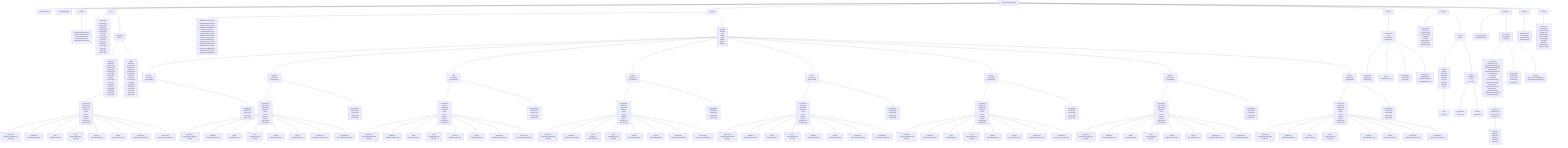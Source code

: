 flowchart TB
    Root["PHP Generic Database"]
    Root --- Connection["Connection.php"]
    Root --- QueryBuilder["QueryBuilder.php"]
    Root --- Abstract["Abstract/"]
    Root --- Core["Core/"]
    Root --- Engine["Engine/"]
    Root --- Generic["Generic/"]
    Root --- Helpers["Helpers/"]
    Root --- Interfaces["Interfaces/"]
    Root --- Modules["Modules/"]
    Root --- Shared["Shared/"]

    Abstract --- AbstractFiles["
        AbstractArguments.php
        AbstractAttributes.php
        AbstractFetch.php
        AbstractOptions.php
        AbstractStatements.php
    "]
    Core --- CoreFiles["
        Build.php
        Column.php
        Condition.php
        Entity.php
        Grouping.php
        Having.php
        Insert.php
        Join.php
        Junction.php
        Limit.php
        Query.php
        Select.php
        Sorting.php
        Table.php
        Types.php
        Where.php
    "]
    Core --- CoreDir["
        Emulated/
        Native/
    "]

    CoreDir --- CoreEmulated["Emulated:
        Build.php
        Column.php
        Condition.php
        Entity.php
        Grouping.php
        Having.php
        Insert.php
        Join.php
        Junction.php
        Limit.php
        Query.php
        Select.php
        Sorting.php
        Table.php
        Types.php
        Where.php
    "]

    CoreDir --- CoreNative["Native:
        Build.php
        Column.php
        Condition.php
        Entity.php
        Grouping.php
        Having.php
        Insert.php
        Join.php
        Junction.php
        Limit.php
        Query.php
        Select.php
        Sorting.php
        Table.php
        Types.php
        Where.php
    "]
    Engine --- EngineFiles["
        FirebirdConnection.php
        FirebirdQueryBuilder.php
        MySQLiConnection.php
        MySQLiQueryBuilder.php
        OCIConnection.php
        OCIQueryBuilder.php
        ODBCConnection.php
        ODBCQueryBuilder.php
        PDOConnection.php
        PDOQueryBuilder.php
        PgSQLConnection.php
        PgSQLQueryBuilder.php
        SQLSrvConnection.php
        SQLSrvQueryBuilder.php
        SQLiteConnection.php
        SQLiteQueryBuilder.php
    "]
    Engine --- EngineDir["
        Firebird/
        MySQLi/
        OCI/
        ODBC/
        PDO/
        PgSQL/
        SQLSrv/
        SQLite/
    "]

    EngineDir --- EngineFirebird["Firebird:
        Connection/
        QueryBuilder/
    "]

    EngineFirebird --- EngineFirebird_Connection["Connection:
        Firebird.php
        Arguments/
        Attributes/
        DSN/
        Fetch/
        Options/
        Report/
        Statements/
        Transactions/
    "]

    EngineFirebird_Connection --- EngineFirebird_Connection_Arguments["Arguments:
        ArgumentsHandler.php
        Strategy/
    "]

    EngineFirebird_Connection --- EngineFirebird_Connection_Attributes["Attributes:
        AttributesHandler.php
    "]

    EngineFirebird_Connection --- EngineFirebird_Connection_DSN["DSN:
        DSNHandler.php
    "]

    EngineFirebird_Connection --- EngineFirebird_Connection_Fetch["Fetch:
        FetchHandler.php
        Strategy/
    "]

    EngineFirebird_Connection --- EngineFirebird_Connection_Options["Options:
        OptionsHandler.php
    "]

    EngineFirebird_Connection --- EngineFirebird_Connection_Report["Report:
        ReportHandler.php
    "]

    EngineFirebird_Connection --- EngineFirebird_Connection_Statements["Statements:
        StatementsHandler.php
    "]

    EngineFirebird_Connection --- EngineFirebird_Connection_Transactions["Transactions:
        TransactionsHandler.php
    "]

    EngineFirebird --- EngineFirebird_QueryBuilder["QueryBuilder:
        Builder.php
        Clause.php
        Criteria.php
        Regex.php
    "]

    EngineDir --- EngineMySQLi["MySQLi:
        Connection/
        QueryBuilder/
    "]

    EngineMySQLi --- EngineMySQLi_Connection["Connection:
        MySQL.php
        Arguments/
        Attributes/
        DSN/
        Fetch/
        Options/
        Report/
        Statements/
        Transactions/
    "]

    EngineMySQLi_Connection --- EngineMySQLi_Connection_Arguments["Arguments:
        ArgumentsHandler.php
        Strategy/
    "]

    EngineMySQLi_Connection --- EngineMySQLi_Connection_Attributes["Attributes:
        AttributesHandler.php
    "]

    EngineMySQLi_Connection --- EngineMySQLi_Connection_DSN["DSN:
        DSNHandler.php
    "]

    EngineMySQLi_Connection --- EngineMySQLi_Connection_Fetch["Fetch:
        FetchHandler.php
        Strategy/
    "]

    EngineMySQLi_Connection --- EngineMySQLi_Connection_Options["Options:
        OptionsHandler.php
    "]

    EngineMySQLi_Connection --- EngineMySQLi_Connection_Report["Report:
        ReportHandler.php
    "]

    EngineMySQLi_Connection --- EngineMySQLi_Connection_Statements["Statements:
        StatementsHandler.php
    "]

    EngineMySQLi_Connection --- EngineMySQLi_Connection_Transactions["Transactions:
        TransactionsHandler.php
    "]

    EngineMySQLi --- EngineMySQLi_QueryBuilder["QueryBuilder:
        Builder.php
        Clause.php
        Criteria.php
        Regex.php
    "]

    EngineDir --- EngineOCI["OCI:
        Connection/
        QueryBuilder/
    "]

    EngineOCI --- EngineOCI_Connection["Connection:
        OCI.php
        Arguments/
        Attributes/
        DSN/
        Fetch/
        Options/
        Report/
        Statements/
        Transactions/
    "]

    EngineOCI_Connection --- EngineOCI_Connection_Arguments["Arguments:
        ArgumentsHandler.php
        Strategy/
    "]

    EngineOCI_Connection --- EngineOCI_Connection_Attributes["Attributes:
        AttributesHandler.php
    "]

    EngineOCI_Connection --- EngineOCI_Connection_DSN["DSN:
        DSNHandler.php
    "]

    EngineOCI_Connection --- EngineOCI_Connection_Fetch["Fetch:
        FetchHandler.php
        Strategy/
    "]

    EngineOCI_Connection --- EngineOCI_Connection_Options["Options:
        OptionsHandler.php
    "]

    EngineOCI_Connection --- EngineOCI_Connection_Report["Report:
        ReportHandler.php
    "]

    EngineOCI_Connection --- EngineOCI_Connection_Statements["Statements:
        StatementsHandler.php
    "]

    EngineOCI_Connection --- EngineOCI_Connection_Transactions["Transactions:
        TransactionsHandler.php
    "]

    EngineOCI --- EngineOCI_QueryBuilder["QueryBuilder:
        Builder.php
        Clause.php
        Criteria.php
        Regex.php
    "]

    EngineDir --- EngineODBC["ODBC:
        Connection/
        QueryBuilder/
    "]

    EngineODBC --- EngineODBC_Connection["Connection:
        ODBC.php
        Arguments/
        Attributes/
        DSN/
        Fetch/
        Options/
        Report/
        Statements/
        Transactions/
    "]

    EngineODBC_Connection --- EngineODBC_Connection_Arguments["Arguments:
        ArgumentsHandler.php
        Strategy/
    "]

    EngineODBC_Connection --- EngineODBC_Connection_Attributes["Attributes:
        AttributesHandler.php
    "]

    EngineODBC_Connection --- EngineODBC_Connection_DSN["DSN:
        DSN.json
        DSNHandler.php
    "]

    EngineODBC_Connection --- EngineODBC_Connection_Fetch["Fetch:
        FetchHandler.php
        Strategy/
    "]

    EngineODBC_Connection --- EngineODBC_Connection_Options["Options:
        OptionsHandler.php
    "]

    EngineODBC_Connection --- EngineODBC_Connection_Report["Report:
        ReportHandler.php
    "]

    EngineODBC_Connection --- EngineODBC_Connection_Statements["Statements:
        StatementsHandler.php
    "]

    EngineODBC_Connection --- EngineODBC_Connection_Transactions["Transactions:
        TransactionsHandler.php
    "]

    EngineODBC --- EngineODBC_QueryBuilder["QueryBuilder:
        Builder.php
        Clause.php
        Criteria.php
        Regex.php
    "]

    EngineDir --- EnginePDO["PDO:
        Connection/
        QueryBuilder/
    "]

    EnginePDO --- EnginePDO_Connection["Connection:
        XPDO.php
        Arguments/
        Attributes/
        DSN/
        Fetch/
        Options/
        Report/
        Statements/
        Transactions/
    "]

    EnginePDO_Connection --- EnginePDO_Connection_Arguments["Arguments:
        ArgumentsHandler.php
        Strategy/
    "]

    EnginePDO_Connection --- EnginePDO_Connection_Attributes["Attributes:
        AttributesHandler.php
    "]

    EnginePDO_Connection --- EnginePDO_Connection_DSN["DSN:
        DSNHandler.php
    "]

    EnginePDO_Connection --- EnginePDO_Connection_Fetch["Fetch:
        FetchHandler.php
        Strategy/
    "]

    EnginePDO_Connection --- EnginePDO_Connection_Options["Options:
        OptionsHandler.php
    "]

    EnginePDO_Connection --- EnginePDO_Connection_Report["Report:
        ReportHandler.php
    "]

    EnginePDO_Connection --- EnginePDO_Connection_Statements["Statements:
        StatementsHandler.php
    "]

    EnginePDO_Connection --- EnginePDO_Connection_Transactions["Transactions:
        TransactionsHandler.php
    "]

    EnginePDO --- EnginePDO_QueryBuilder["QueryBuilder:
        Builder.php
        Clause.php
        Criteria.php
        Regex.php
    "]

    EngineDir --- EnginePgSQL["PgSQL:
        Connection/
        QueryBuilder/
    "]

    EnginePgSQL --- EnginePgSQL_Connection["Connection:
        PgSQL.php
        Arguments/
        Attributes/
        DSN/
        Fetch/
        Options/
        Report/
        Statements/
        Transactions/
    "]

    EnginePgSQL_Connection --- EnginePgSQL_Connection_Arguments["Arguments:
        ArgumentsHandler.php
        Strategy/
    "]

    EnginePgSQL_Connection --- EnginePgSQL_Connection_Attributes["Attributes:
        AttributesHandler.php
    "]

    EnginePgSQL_Connection --- EnginePgSQL_Connection_DSN["DSN:
        DSNHandler.php
    "]

    EnginePgSQL_Connection --- EnginePgSQL_Connection_Fetch["Fetch:
        FetchHandler.php
        Strategy/
    "]

    EnginePgSQL_Connection --- EnginePgSQL_Connection_Options["Options:
        OptionsHandler.php
    "]

    EnginePgSQL_Connection --- EnginePgSQL_Connection_Report["Report:
        ReportHandler.php
    "]

    EnginePgSQL_Connection --- EnginePgSQL_Connection_Statements["Statements:
        StatementsHandler.php
    "]

    EnginePgSQL_Connection --- EnginePgSQL_Connection_Transactions["Transactions:
        TransactionsHandler.php
    "]

    EnginePgSQL --- EnginePgSQL_QueryBuilder["QueryBuilder:
        Builder.php
        Clause.php
        Criteria.php
        Regex.php
    "]

    EngineDir --- EngineSQLSrv["SQLSrv:
        Connection/
        QueryBuilder/
    "]

    EngineSQLSrv --- EngineSQLSrv_Connection["Connection:
        SQLSrv.php
        Arguments/
        Attributes/
        DSN/
        Fetch/
        Options/
        Report/
        Statements/
        Transactions/
    "]

    EngineSQLSrv_Connection --- EngineSQLSrv_Connection_Arguments["Arguments:
        ArgumentsHandler.php
        Strategy/
    "]

    EngineSQLSrv_Connection --- EngineSQLSrv_Connection_Attributes["Attributes:
        AttributesHandler.php
    "]

    EngineSQLSrv_Connection --- EngineSQLSrv_Connection_DSN["DSN:
        DSNHandler.php
    "]

    EngineSQLSrv_Connection --- EngineSQLSrv_Connection_Fetch["Fetch:
        FetchHandler.php
        Strategy/
    "]

    EngineSQLSrv_Connection --- EngineSQLSrv_Connection_Options["Options:
        OptionsHandler.php
    "]

    EngineSQLSrv_Connection --- EngineSQLSrv_Connection_Report["Report:
        ReportHandler.php
    "]

    EngineSQLSrv_Connection --- EngineSQLSrv_Connection_Statements["Statements:
        StatementsHandler.php
    "]

    EngineSQLSrv_Connection --- EngineSQLSrv_Connection_Transactions["Transactions:
        TransactionsHandler.php
    "]

    EngineSQLSrv --- EngineSQLSrv_QueryBuilder["QueryBuilder:
        Builder.php
        Clause.php
        Criteria.php
        Regex.php
    "]

    EngineDir --- EngineSQLite["SQLite:
        Connection/
        QueryBuilder/
    "]

    EngineSQLite --- EngineSQLite_Connection["Connection:
        SQLite.php
        Arguments/
        Attributes/
        DSN/
        Fetch/
        Options/
        Report/
        Statements/
        Transactions/
    "]

    EngineSQLite_Connection --- EngineSQLite_Connection_Arguments["Arguments:
        ArgumentsHandler.php
        Strategy/
    "]

    EngineSQLite_Connection --- EngineSQLite_Connection_Attributes["Attributes:
        AttributesHandler.php
    "]

    EngineSQLite_Connection --- EngineSQLite_Connection_DSN["DSN:
        DSNHandler.php
    "]

    EngineSQLite_Connection --- EngineSQLite_Connection_Fetch["Fetch:
        FetchHandler.php
        Strategy/
    "]

    EngineSQLite_Connection --- EngineSQLite_Connection_Options["Options:
        OptionsHandler.php
    "]

    EngineSQLite_Connection --- EngineSQLite_Connection_Report["Report:
        ReportHandler.php
    "]

    EngineSQLite_Connection --- EngineSQLite_Connection_Statements["Statements:
        StatementsHandler.php
    "]

    EngineSQLite_Connection --- EngineSQLite_Connection_Transactions["Transactions:
        TransactionsHandler.php
    "]

    EngineSQLite --- EngineSQLite_QueryBuilder["QueryBuilder:
        Builder.php
        Clause.php
        Criteria.php
        Regex.php
    "]
    Generic --- GenericDir["
        Connection/
        Fetch/
        QueryBuilder/
        Statements/
    "]

    GenericDir --- GenericConnection["Connection:
        Methods.php
        Settings.php
    "]

    GenericDir --- GenericFetch["Fetch:
        FetchCache.php
    "]

    GenericDir --- GenericQueryBuilder["QueryBuilder:
        Context.php
        Query.php
    "]

    GenericDir --- GenericStatements["Statements:
        Metadata.php
        QueryMetadata.php
        RowsMetadata.php
    "]
    Helpers --- HelpersFiles["
        Compare.php
        Errors.php
        Exceptions.php
        Generators.php
        Hash.php
        Path.php
        Reflections.php
        Schemas.php
        Validations.php
    "]
    Helpers --- HelpersDir["
        Parsers/
        Types/
    "]

    HelpersDir --- HelpersParsers["Parsers:
        INI.php
        JSON.php
        NEON.php
        SQL.php
        TXT.php
        XML.php
        YAML.php
        SQL/
    "]

    HelpersParsers --- HelpersParsers_SQL["SQL:
        SQL.json
    "]

    HelpersDir --- HelpersTypes["Types:
        Compounds/
        Scalars/
        Specials/
    "]

    HelpersTypes --- HelpersTypes_Compounds["Compounds:
        Arrays.php
    "]

    HelpersTypes --- HelpersTypes_Scalars["Scalars:
        Strings.php
    "]

    HelpersTypes --- HelpersTypes_Specials["Specials:
        Datetimes.php
        Resources.php
        Datetimes/
    "]

    HelpersTypes_Specials --- HelpersTypes_Specials_Datetimes["Datetimes:
        DMY.json
        HMS.json
        MDY.json
        YDM.json
        YMD.json
    "]
    Interfaces --- InterfacesFiles["
        IConnection.php
        IQueryBuilder.php
    "]
    Interfaces --- InterfacesDir["
        Connection/
        QueryBuilder/
        Strategy/
    "]

    InterfacesDir --- InterfacesConnection["Connection:
        IArguments.php
        IArgumentsAbstract.php
        IArgumentsStrategy.php
        IAttributes.php
        IAttributesAbstract.php
        IConstants.php
        IDSN.php
        IFetch.php
        IFetchAbstract.php
        IFetchStrategy.php
        IOptions.php
        IOptionsAbstract.php
        IReport.php
        IStatements.php
        IStatementsAbstract.php
        ITransactions.php
    "]

    InterfacesDir --- InterfacesQueryBuilder["QueryBuilder:
        IBuilder.php
        IClause.php
        ICriteria.php
        IRegex.php
    "]

    InterfacesDir --- InterfacesStrategy["Strategy:
        IConnectionStrategy.php
        IQueryBuilderStrategy.php
    "]
    Modules --- ModulesFiles["
        Chainable.php
        Fluent.php
        StaticArgs.php
        StaticArray.php
    "]
    Shared --- SharedFiles["
        Caller.php
        Cleaner.php
        Enumerator.php
        Getter.php
        Objectable.php
        Property.php
        Registry.php
        Run.php
        Setter.php
        Singleton.php
        Transporter.php
    "]